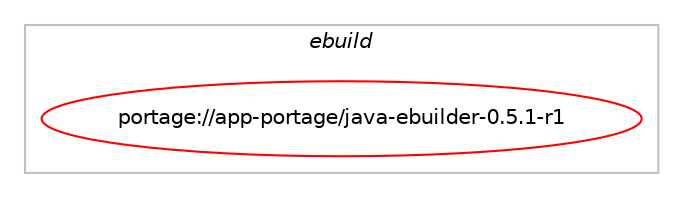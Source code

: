 digraph prolog {

# *************
# Graph options
# *************

newrank=true;
concentrate=true;
compound=true;
graph [rankdir=LR,fontname=Helvetica,fontsize=10,ranksep=1.5];#, ranksep=2.5, nodesep=0.2];
edge  [arrowhead=vee];
node  [fontname=Helvetica,fontsize=10];

# **********
# The ebuild
# **********

subgraph cluster_leftcol {
color=gray;
label=<<i>ebuild</i>>;
id [label="portage://app-portage/java-ebuilder-0.5.1-r1", color=red, width=4, href="../app-portage/java-ebuilder-0.5.1-r1.svg"];
}

# ****************
# The dependencies
# ****************

subgraph cluster_midcol {
color=gray;
label=<<i>dependencies</i>>;
subgraph cluster_compile {
fillcolor="#eeeeee";
style=filled;
label=<<i>compile</i>>;
# *** BEGIN UNKNOWN DEPENDENCY TYPE (TODO) ***
# id -> equal(package_dependency(portage://app-portage/java-ebuilder-0.5.1-r1,install,no,dev-java,java-config,greaterequal,[2.2.0,,-r3,2.2.0-r3],[],[]))
# *** END UNKNOWN DEPENDENCY TYPE (TODO) ***

# *** BEGIN UNKNOWN DEPENDENCY TYPE (TODO) ***
# id -> equal(package_dependency(portage://app-portage/java-ebuilder-0.5.1-r1,install,no,virtual,jdk,greaterequal,[1.8,,,1.8],any_different_slot,[]))
# *** END UNKNOWN DEPENDENCY TYPE (TODO) ***

}
subgraph cluster_compileandrun {
fillcolor="#eeeeee";
style=filled;
label=<<i>compile and run</i>>;
}
subgraph cluster_run {
fillcolor="#eeeeee";
style=filled;
label=<<i>run</i>>;
# *** BEGIN UNKNOWN DEPENDENCY TYPE (TODO) ***
# id -> equal(package_dependency(portage://app-portage/java-ebuilder-0.5.1-r1,run,no,dev-java,java-config,greaterequal,[2.2.0,,-r3,2.2.0-r3],[],[]))
# *** END UNKNOWN DEPENDENCY TYPE (TODO) ***

# *** BEGIN UNKNOWN DEPENDENCY TYPE (TODO) ***
# id -> equal(package_dependency(portage://app-portage/java-ebuilder-0.5.1-r1,run,no,dev-java,maven-bin,greaterequal,[3,,,3],[],[]))
# *** END UNKNOWN DEPENDENCY TYPE (TODO) ***

# *** BEGIN UNKNOWN DEPENDENCY TYPE (TODO) ***
# id -> equal(package_dependency(portage://app-portage/java-ebuilder-0.5.1-r1,run,no,sys-process,parallel,none,[,,],[],[]))
# *** END UNKNOWN DEPENDENCY TYPE (TODO) ***

# *** BEGIN UNKNOWN DEPENDENCY TYPE (TODO) ***
# id -> equal(package_dependency(portage://app-portage/java-ebuilder-0.5.1-r1,run,no,virtual,jre,greaterequal,[1.8,,,1.8],any_different_slot,[]))
# *** END UNKNOWN DEPENDENCY TYPE (TODO) ***

}
}

# **************
# The candidates
# **************

subgraph cluster_choices {
rank=same;
color=gray;
label=<<i>candidates</i>>;

}

}
